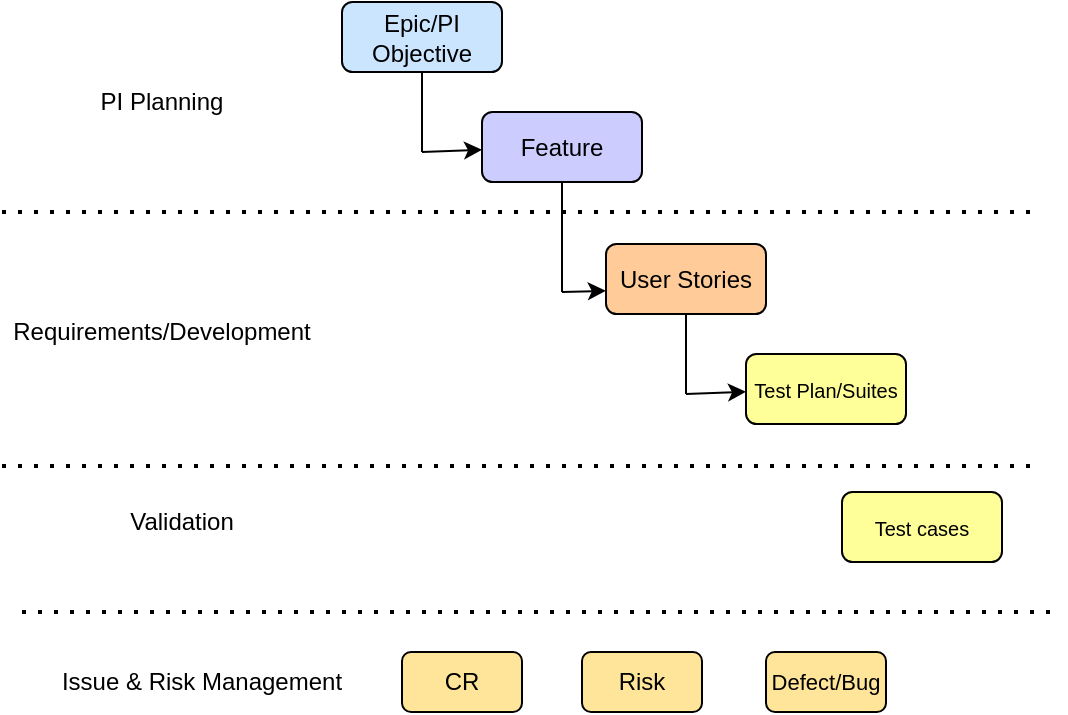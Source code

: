 <mxfile version="20.8.16" type="github">
  <diagram name="Page-1" id="ZTCbJt9S_ZoOV3ar86H1">
    <mxGraphModel dx="936" dy="494" grid="1" gridSize="10" guides="1" tooltips="1" connect="1" arrows="1" fold="1" page="1" pageScale="1" pageWidth="850" pageHeight="1100" math="0" shadow="0">
      <root>
        <mxCell id="0" />
        <mxCell id="1" parent="0" />
        <mxCell id="rz33jFPamCybTyYjZIxQ-1" value="" style="endArrow=none;dashed=1;html=1;dashPattern=1 3;strokeWidth=2;rounded=0;" parent="1" edge="1">
          <mxGeometry width="50" height="50" relative="1" as="geometry">
            <mxPoint x="120" y="240" as="sourcePoint" />
            <mxPoint x="640" y="240" as="targetPoint" />
          </mxGeometry>
        </mxCell>
        <mxCell id="rz33jFPamCybTyYjZIxQ-2" value="" style="endArrow=none;dashed=1;html=1;dashPattern=1 3;strokeWidth=2;rounded=0;" parent="1" edge="1">
          <mxGeometry width="50" height="50" relative="1" as="geometry">
            <mxPoint x="130" y="440" as="sourcePoint" />
            <mxPoint x="650" y="440" as="targetPoint" />
          </mxGeometry>
        </mxCell>
        <mxCell id="rz33jFPamCybTyYjZIxQ-3" value="Issue &amp;amp; Risk Management" style="text;html=1;strokeColor=none;fillColor=none;align=center;verticalAlign=middle;whiteSpace=wrap;rounded=0;" parent="1" vertex="1">
          <mxGeometry x="140" y="460" width="160" height="30" as="geometry" />
        </mxCell>
        <mxCell id="rz33jFPamCybTyYjZIxQ-4" value="Requirements/Development" style="text;html=1;strokeColor=none;fillColor=none;align=center;verticalAlign=middle;whiteSpace=wrap;rounded=0;" parent="1" vertex="1">
          <mxGeometry x="120" y="285" width="160" height="30" as="geometry" />
        </mxCell>
        <mxCell id="rz33jFPamCybTyYjZIxQ-5" value="PI Planning" style="text;html=1;strokeColor=none;fillColor=none;align=center;verticalAlign=middle;whiteSpace=wrap;rounded=0;" parent="1" vertex="1">
          <mxGeometry x="120" y="170" width="160" height="30" as="geometry" />
        </mxCell>
        <mxCell id="rz33jFPamCybTyYjZIxQ-12" value="Epic/PI Objective" style="rounded=1;whiteSpace=wrap;html=1;fillColor=#CCE5FF;" parent="1" vertex="1">
          <mxGeometry x="290" y="135" width="80" height="35" as="geometry" />
        </mxCell>
        <mxCell id="rz33jFPamCybTyYjZIxQ-13" value="Feature" style="rounded=1;whiteSpace=wrap;html=1;fillColor=#CCCCFF;" parent="1" vertex="1">
          <mxGeometry x="360" y="190" width="80" height="35" as="geometry" />
        </mxCell>
        <mxCell id="rz33jFPamCybTyYjZIxQ-14" value="" style="endArrow=none;html=1;rounded=0;entryX=0.5;entryY=1;entryDx=0;entryDy=0;" parent="1" target="rz33jFPamCybTyYjZIxQ-12" edge="1">
          <mxGeometry width="50" height="50" relative="1" as="geometry">
            <mxPoint x="330" y="210" as="sourcePoint" />
            <mxPoint x="490" y="150" as="targetPoint" />
          </mxGeometry>
        </mxCell>
        <mxCell id="rz33jFPamCybTyYjZIxQ-15" value="" style="endArrow=classic;html=1;rounded=0;" parent="1" target="rz33jFPamCybTyYjZIxQ-13" edge="1">
          <mxGeometry width="50" height="50" relative="1" as="geometry">
            <mxPoint x="330" y="210" as="sourcePoint" />
            <mxPoint x="490" y="150" as="targetPoint" />
          </mxGeometry>
        </mxCell>
        <mxCell id="rz33jFPamCybTyYjZIxQ-16" value="User Stories" style="rounded=1;whiteSpace=wrap;html=1;fillColor=#FFCC99;" parent="1" vertex="1">
          <mxGeometry x="422" y="256" width="80" height="35" as="geometry" />
        </mxCell>
        <mxCell id="rz33jFPamCybTyYjZIxQ-17" value="Test Plan/Suites" style="rounded=1;whiteSpace=wrap;html=1;fillColor=#FFFF99;fontSize=10;" parent="1" vertex="1">
          <mxGeometry x="492" y="311" width="80" height="35" as="geometry" />
        </mxCell>
        <mxCell id="rz33jFPamCybTyYjZIxQ-18" value="" style="endArrow=none;html=1;rounded=0;entryX=0.5;entryY=1;entryDx=0;entryDy=0;" parent="1" target="rz33jFPamCybTyYjZIxQ-16" edge="1">
          <mxGeometry width="50" height="50" relative="1" as="geometry">
            <mxPoint x="462" y="331" as="sourcePoint" />
            <mxPoint x="622" y="271" as="targetPoint" />
          </mxGeometry>
        </mxCell>
        <mxCell id="rz33jFPamCybTyYjZIxQ-19" value="" style="endArrow=classic;html=1;rounded=0;" parent="1" target="rz33jFPamCybTyYjZIxQ-17" edge="1">
          <mxGeometry width="50" height="50" relative="1" as="geometry">
            <mxPoint x="462" y="331" as="sourcePoint" />
            <mxPoint x="622" y="271" as="targetPoint" />
          </mxGeometry>
        </mxCell>
        <mxCell id="rz33jFPamCybTyYjZIxQ-20" value="&lt;span style=&quot;&quot;&gt;CR&lt;/span&gt;" style="rounded=1;whiteSpace=wrap;html=1;fillColor=#FFE599;" parent="1" vertex="1">
          <mxGeometry x="320" y="460" width="60" height="30" as="geometry" />
        </mxCell>
        <mxCell id="rz33jFPamCybTyYjZIxQ-21" value="Risk" style="rounded=1;whiteSpace=wrap;html=1;fillColor=#FFE599;" parent="1" vertex="1">
          <mxGeometry x="410" y="460" width="60" height="30" as="geometry" />
        </mxCell>
        <mxCell id="rz33jFPamCybTyYjZIxQ-22" value="Defect/Bug" style="rounded=1;whiteSpace=wrap;html=1;fillColor=#FFE599;fontSize=11;" parent="1" vertex="1">
          <mxGeometry x="502" y="460" width="60" height="30" as="geometry" />
        </mxCell>
        <mxCell id="rz33jFPamCybTyYjZIxQ-23" value="" style="endArrow=none;html=1;rounded=0;fontSize=12;entryX=0.5;entryY=1;entryDx=0;entryDy=0;" parent="1" target="rz33jFPamCybTyYjZIxQ-13" edge="1">
          <mxGeometry width="50" height="50" relative="1" as="geometry">
            <mxPoint x="400" y="280" as="sourcePoint" />
            <mxPoint x="450" y="230" as="targetPoint" />
          </mxGeometry>
        </mxCell>
        <mxCell id="rz33jFPamCybTyYjZIxQ-24" value="" style="endArrow=classic;html=1;rounded=0;fontSize=12;entryX=-0.001;entryY=0.669;entryDx=0;entryDy=0;entryPerimeter=0;" parent="1" target="rz33jFPamCybTyYjZIxQ-16" edge="1">
          <mxGeometry width="50" height="50" relative="1" as="geometry">
            <mxPoint x="400" y="280" as="sourcePoint" />
            <mxPoint x="470" y="240" as="targetPoint" />
          </mxGeometry>
        </mxCell>
        <mxCell id="VlVyNDmKHl5iSzgfXuYN-1" value="" style="endArrow=none;dashed=1;html=1;dashPattern=1 3;strokeWidth=2;rounded=0;" edge="1" parent="1">
          <mxGeometry width="50" height="50" relative="1" as="geometry">
            <mxPoint x="120" y="367" as="sourcePoint" />
            <mxPoint x="640" y="367" as="targetPoint" />
          </mxGeometry>
        </mxCell>
        <mxCell id="VlVyNDmKHl5iSzgfXuYN-2" value="Validation" style="text;html=1;strokeColor=none;fillColor=none;align=center;verticalAlign=middle;whiteSpace=wrap;rounded=0;" vertex="1" parent="1">
          <mxGeometry x="130" y="380" width="160" height="30" as="geometry" />
        </mxCell>
        <mxCell id="VlVyNDmKHl5iSzgfXuYN-4" value="Test cases" style="rounded=1;whiteSpace=wrap;html=1;fillColor=#FFFF99;fontSize=10;" vertex="1" parent="1">
          <mxGeometry x="540" y="380" width="80" height="35" as="geometry" />
        </mxCell>
      </root>
    </mxGraphModel>
  </diagram>
</mxfile>
